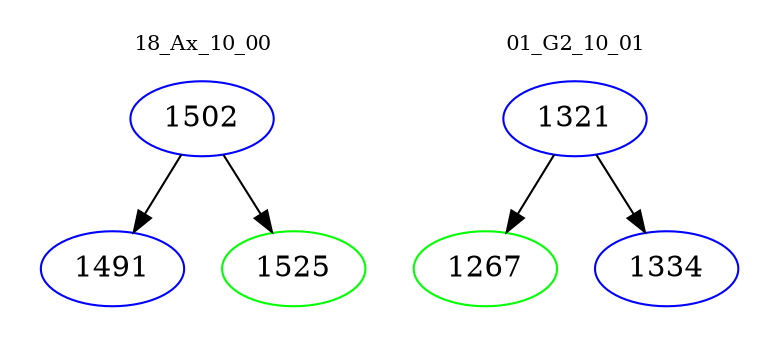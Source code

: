 digraph{
subgraph cluster_0 {
color = white
label = "18_Ax_10_00";
fontsize=10;
T0_1502 [label="1502", color="blue"]
T0_1502 -> T0_1491 [color="black"]
T0_1491 [label="1491", color="blue"]
T0_1502 -> T0_1525 [color="black"]
T0_1525 [label="1525", color="green"]
}
subgraph cluster_1 {
color = white
label = "01_G2_10_01";
fontsize=10;
T1_1321 [label="1321", color="blue"]
T1_1321 -> T1_1267 [color="black"]
T1_1267 [label="1267", color="green"]
T1_1321 -> T1_1334 [color="black"]
T1_1334 [label="1334", color="blue"]
}
}
